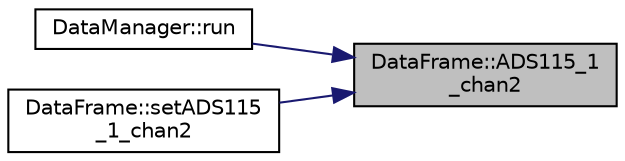 digraph "DataFrame::ADS115_1_chan2"
{
 // LATEX_PDF_SIZE
  edge [fontname="Helvetica",fontsize="10",labelfontname="Helvetica",labelfontsize="10"];
  node [fontname="Helvetica",fontsize="10",shape=record];
  rankdir="RL";
  Node1 [label="DataFrame::ADS115_1\l_chan2",height=0.2,width=0.4,color="black", fillcolor="grey75", style="filled", fontcolor="black",tooltip="Getter for ADS115_1_chan2 attribute."];
  Node1 -> Node2 [dir="back",color="midnightblue",fontsize="10",style="solid",fontname="Helvetica"];
  Node2 [label="DataManager::run",height=0.2,width=0.4,color="black", fillcolor="white", style="filled",URL="$class_data_manager.html#aab0d3db3b3394f97a2f076a960fc1852",tooltip="called function when the thread start"];
  Node1 -> Node3 [dir="back",color="midnightblue",fontsize="10",style="solid",fontname="Helvetica"];
  Node3 [label="DataFrame::setADS115\l_1_chan2",height=0.2,width=0.4,color="black", fillcolor="white", style="filled",URL="$class_data_frame.html#a33af9d0fac34f2422ca5e108519c2d7c",tooltip="Setter for ADS115_1_chan2 attribute."];
}
